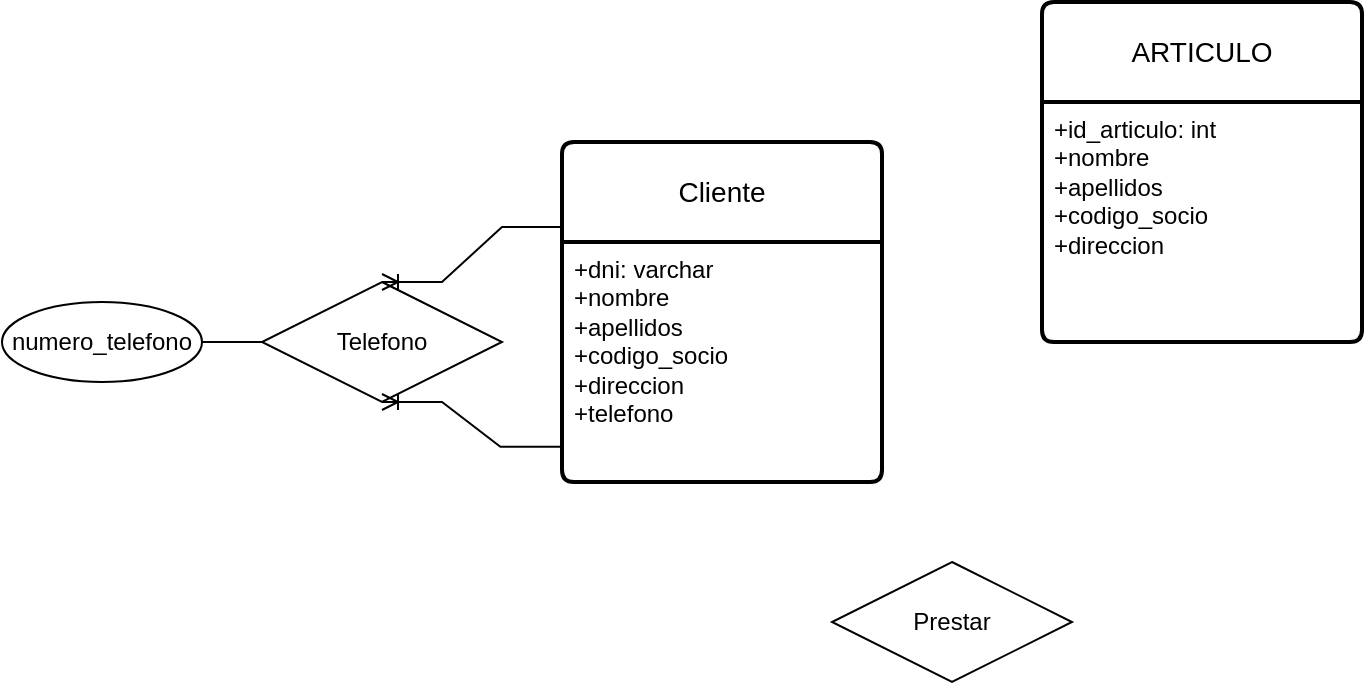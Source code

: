 <mxfile version="22.0.4" type="github">
  <diagram id="R2lEEEUBdFMjLlhIrx00" name="Page-1">
    <mxGraphModel dx="1290" dy="574" grid="1" gridSize="10" guides="1" tooltips="1" connect="1" arrows="1" fold="1" page="1" pageScale="1" pageWidth="850" pageHeight="1100" math="0" shadow="0" extFonts="Permanent Marker^https://fonts.googleapis.com/css?family=Permanent+Marker">
      <root>
        <mxCell id="0" />
        <mxCell id="1" parent="0" />
        <mxCell id="d5QlED9QIj9ZwtFVv4aS-1" value="Cliente" style="swimlane;childLayout=stackLayout;horizontal=1;startSize=50;horizontalStack=0;rounded=1;fontSize=14;fontStyle=0;strokeWidth=2;resizeParent=0;resizeLast=1;shadow=0;dashed=0;align=center;arcSize=4;whiteSpace=wrap;html=1;" vertex="1" parent="1">
          <mxGeometry x="290" y="360" width="160" height="170" as="geometry" />
        </mxCell>
        <mxCell id="d5QlED9QIj9ZwtFVv4aS-2" value="+dni: varchar&lt;br&gt;+nombre&lt;br&gt;+apellidos&lt;br&gt;+codigo_socio&lt;br&gt;+direccion&lt;br&gt;+telefono" style="align=left;strokeColor=none;fillColor=none;spacingLeft=4;fontSize=12;verticalAlign=top;resizable=0;rotatable=0;part=1;html=1;" vertex="1" parent="d5QlED9QIj9ZwtFVv4aS-1">
          <mxGeometry y="50" width="160" height="120" as="geometry" />
        </mxCell>
        <mxCell id="d5QlED9QIj9ZwtFVv4aS-5" value="Telefono" style="shape=rhombus;perimeter=rhombusPerimeter;whiteSpace=wrap;html=1;align=center;" vertex="1" parent="1">
          <mxGeometry x="140" y="430" width="120" height="60" as="geometry" />
        </mxCell>
        <mxCell id="d5QlED9QIj9ZwtFVv4aS-6" value="numero_telefono" style="ellipse;whiteSpace=wrap;html=1;align=center;" vertex="1" parent="1">
          <mxGeometry x="10" y="440" width="100" height="40" as="geometry" />
        </mxCell>
        <mxCell id="d5QlED9QIj9ZwtFVv4aS-7" value="" style="endArrow=none;html=1;rounded=0;exitX=1;exitY=0.5;exitDx=0;exitDy=0;entryX=0;entryY=0.5;entryDx=0;entryDy=0;" edge="1" parent="1" source="d5QlED9QIj9ZwtFVv4aS-6" target="d5QlED9QIj9ZwtFVv4aS-5">
          <mxGeometry width="50" height="50" relative="1" as="geometry">
            <mxPoint x="110" y="450" as="sourcePoint" />
            <mxPoint x="160" y="400" as="targetPoint" />
          </mxGeometry>
        </mxCell>
        <mxCell id="d5QlED9QIj9ZwtFVv4aS-8" value="" style="edgeStyle=entityRelationEdgeStyle;fontSize=12;html=1;endArrow=ERoneToMany;rounded=0;exitX=0;exitY=0.25;exitDx=0;exitDy=0;entryX=0.5;entryY=0;entryDx=0;entryDy=0;" edge="1" parent="1" source="d5QlED9QIj9ZwtFVv4aS-1" target="d5QlED9QIj9ZwtFVv4aS-5">
          <mxGeometry width="100" height="100" relative="1" as="geometry">
            <mxPoint x="370" y="380" as="sourcePoint" />
            <mxPoint x="470" y="280" as="targetPoint" />
          </mxGeometry>
        </mxCell>
        <mxCell id="d5QlED9QIj9ZwtFVv4aS-10" value="" style="edgeStyle=entityRelationEdgeStyle;fontSize=12;html=1;endArrow=ERoneToMany;rounded=0;exitX=-0.005;exitY=0.853;exitDx=0;exitDy=0;entryX=0.5;entryY=1;entryDx=0;entryDy=0;exitPerimeter=0;" edge="1" parent="1" source="d5QlED9QIj9ZwtFVv4aS-2" target="d5QlED9QIj9ZwtFVv4aS-5">
          <mxGeometry width="100" height="100" relative="1" as="geometry">
            <mxPoint x="290" y="480" as="sourcePoint" />
            <mxPoint x="200" y="507" as="targetPoint" />
          </mxGeometry>
        </mxCell>
        <mxCell id="d5QlED9QIj9ZwtFVv4aS-11" value="ARTICULO" style="swimlane;childLayout=stackLayout;horizontal=1;startSize=50;horizontalStack=0;rounded=1;fontSize=14;fontStyle=0;strokeWidth=2;resizeParent=0;resizeLast=1;shadow=0;dashed=0;align=center;arcSize=4;whiteSpace=wrap;html=1;" vertex="1" parent="1">
          <mxGeometry x="530" y="290" width="160" height="170" as="geometry" />
        </mxCell>
        <mxCell id="d5QlED9QIj9ZwtFVv4aS-12" value="+id_articulo: int&lt;br&gt;+nombre&lt;br&gt;+apellidos&lt;br&gt;+codigo_socio&lt;br&gt;+direccion" style="align=left;strokeColor=none;fillColor=none;spacingLeft=4;fontSize=12;verticalAlign=top;resizable=0;rotatable=0;part=1;html=1;" vertex="1" parent="d5QlED9QIj9ZwtFVv4aS-11">
          <mxGeometry y="50" width="160" height="120" as="geometry" />
        </mxCell>
        <mxCell id="d5QlED9QIj9ZwtFVv4aS-13" value="Prestar" style="shape=rhombus;perimeter=rhombusPerimeter;whiteSpace=wrap;html=1;align=center;" vertex="1" parent="1">
          <mxGeometry x="425" y="570" width="120" height="60" as="geometry" />
        </mxCell>
      </root>
    </mxGraphModel>
  </diagram>
</mxfile>
